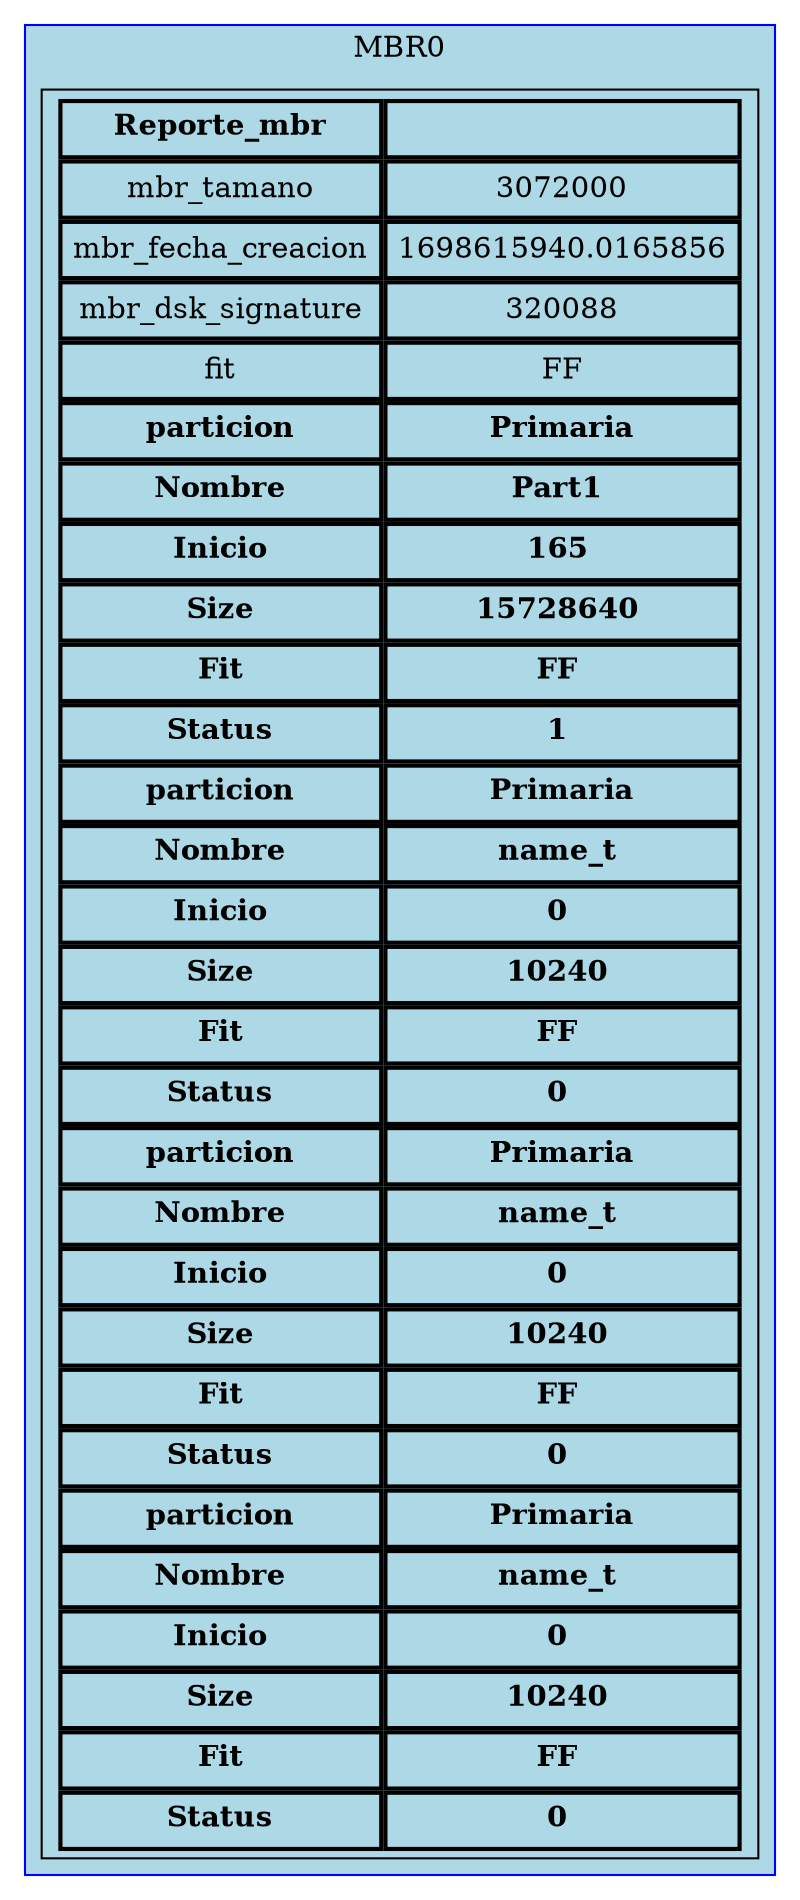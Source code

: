 digraph G {
subgraph cluster_MBR0{ label = "MBR0"; color=blue; style=filled; fillcolor=lightblue; 

1 [label=<<TABLE BORDER="0" CELLBORDER="2" CELLSPACING="0" CELLPADDING="5">
<TR>
<TD><B>Reporte_mbr</B></TD>
<TD><B> </B></TD>
</TR>
<TR>
<TD>mbr_tamano</TD>
<TD>3072000</TD>
</TR>
<TR>
<TD>mbr_fecha_creacion</TD>
<TD>1698615940.0165856</TD>
</TR>
<TR>
<TD>mbr_dsk_signature</TD>
<TD>320088</TD>
</TR>
<TR>
<TD>fit</TD>
<TD>FF</TD>
</TR>
<TR>
<TD><B>particion</B></TD>
<TD><B>Primaria</B></TD>
</TR>
<TR>
<TD><B>Nombre</B></TD>
<TD><B>Part1 </B></TD>
</TR>
<TR>
<TD><B>Inicio</B></TD>
<TD><B>165 </B></TD>
</TR>
<TR>
<TD><B>Size</B></TD>
<TD><B>15728640 </B></TD>
</TR>
<TR>
<TD><B>Fit</B></TD>
<TD><B>FF </B></TD>
</TR>
<TR>
<TD><B>Status</B></TD>
<TD><B>1 </B></TD>
</TR>
<TR>
<TD><B>particion</B></TD>
<TD><B>Primaria</B></TD>
</TR>
<TR>
<TD><B>Nombre</B></TD>
<TD><B>name_t </B></TD>
</TR>
<TR>
<TD><B>Inicio</B></TD>
<TD><B>0 </B></TD>
</TR>
<TR>
<TD><B>Size</B></TD>
<TD><B>10240 </B></TD>
</TR>
<TR>
<TD><B>Fit</B></TD>
<TD><B>FF </B></TD>
</TR>
<TR>
<TD><B>Status</B></TD>
<TD><B>0 </B></TD>
</TR>
<TR>
<TD><B>particion</B></TD>
<TD><B>Primaria</B></TD>
</TR>
<TR>
<TD><B>Nombre</B></TD>
<TD><B>name_t </B></TD>
</TR>
<TR>
<TD><B>Inicio</B></TD>
<TD><B>0 </B></TD>
</TR>
<TR>
<TD><B>Size</B></TD>
<TD><B>10240 </B></TD>
</TR>
<TR>
<TD><B>Fit</B></TD>
<TD><B>FF </B></TD>
</TR>
<TR>
<TD><B>Status</B></TD>
<TD><B>0 </B></TD>
</TR>
<TR>
<TD><B>particion</B></TD>
<TD><B>Primaria</B></TD>
</TR>
<TR>
<TD><B>Nombre</B></TD>
<TD><B>name_t </B></TD>
</TR>
<TR>
<TD><B>Inicio</B></TD>
<TD><B>0 </B></TD>
</TR>
<TR>
<TD><B>Size</B></TD>
<TD><B>10240 </B></TD>
</TR>
<TR>
<TD><B>Fit</B></TD>
<TD><B>FF </B></TD>
</TR>
<TR>
<TD><B>Status</B></TD>
<TD><B>0 </B></TD>
</TR>
</TABLE>>shape=box];

}
}